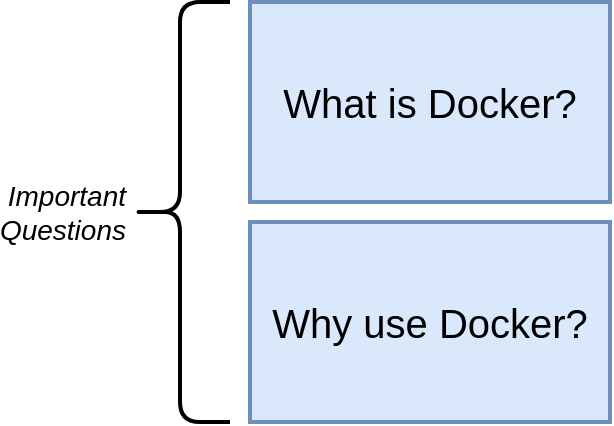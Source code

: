 <mxfile>
    <diagram id="20d60f1e-5963-3b2a-179e-284dde912a95" name="01 - why">
        <mxGraphModel dx="499" dy="464" grid="1" gridSize="10" guides="1" tooltips="1" connect="1" arrows="1" fold="1" page="1" pageScale="1" pageWidth="3300" pageHeight="4681" background="#ffffff" math="0" shadow="0">
            <root>
                <mxCell id="0"/>
                <mxCell id="1" parent="0"/>
                <mxCell id="5" value="What is Docker?" style="rounded=0;whiteSpace=wrap;html=1;strokeWidth=2;fontSize=20;align=center;fillColor=#dae8fc;strokeColor=#6c8ebf;" parent="1" vertex="1">
                    <mxGeometry x="530" y="200" width="180" height="100" as="geometry"/>
                </mxCell>
                <mxCell id="6" value="Why use Docker?" style="rounded=0;whiteSpace=wrap;html=1;strokeWidth=2;fontSize=20;align=center;fillColor=#dae8fc;strokeColor=#6c8ebf;" parent="1" vertex="1">
                    <mxGeometry x="530" y="310" width="180" height="100" as="geometry"/>
                </mxCell>
                <mxCell id="7" value="" style="shape=curlyBracket;whiteSpace=wrap;html=1;rounded=1;strokeWidth=2;fontSize=20;align=center;" parent="1" vertex="1">
                    <mxGeometry x="470" y="200" width="50" height="210" as="geometry"/>
                </mxCell>
                <mxCell id="8" value="Important Questions" style="text;html=1;strokeColor=none;fillColor=none;align=right;verticalAlign=middle;whiteSpace=wrap;rounded=0;fontSize=14;fontStyle=2" parent="1" vertex="1">
                    <mxGeometry x="430" y="295" width="40" height="20" as="geometry"/>
                </mxCell>
            </root>
        </mxGraphModel>
    </diagram>
    <diagram id="48838f72-2017-37dd-406f-8ed2614fff98" name="02 - flow">
        <mxGraphModel dx="499" dy="464" grid="1" gridSize="10" guides="1" tooltips="1" connect="1" arrows="1" fold="1" page="1" pageScale="1" pageWidth="3300" pageHeight="4681" background="#ffffff" math="0" shadow="0">
            <root>
                <mxCell id="0"/>
                <mxCell id="1" parent="0"/>
                <mxCell id="5" value="Download installer" style="rounded=0;whiteSpace=wrap;html=1;strokeWidth=2;fontSize=14;align=center;" parent="1" vertex="1">
                    <mxGeometry x="650" y="165" width="190" height="50" as="geometry"/>
                </mxCell>
                <mxCell id="6" value="Installing Software" style="text;html=1;strokeColor=none;fillColor=none;align=center;verticalAlign=middle;whiteSpace=wrap;rounded=0;fontSize=14;fontStyle=2" parent="1" vertex="1">
                    <mxGeometry x="677.5" y="140" width="135" height="20" as="geometry"/>
                </mxCell>
                <mxCell id="7" value="Run installer" style="rounded=0;whiteSpace=wrap;html=1;strokeWidth=2;fontSize=14;align=center;" parent="1" vertex="1">
                    <mxGeometry x="650" y="224" width="190" height="50" as="geometry"/>
                </mxCell>
                <mxCell id="8" value="Get an error message during installation" style="rounded=0;whiteSpace=wrap;html=1;strokeWidth=2;fontSize=14;align=center;fillColor=#f8cecc;strokeColor=#b85450;" parent="1" vertex="1">
                    <mxGeometry x="650" y="283" width="190" height="50" as="geometry"/>
                </mxCell>
                <mxCell id="9" value="Troubleshoot issue" style="rounded=0;whiteSpace=wrap;html=1;strokeWidth=2;fontSize=14;align=center;" parent="1" vertex="1">
                    <mxGeometry x="650" y="342" width="190" height="50" as="geometry"/>
                </mxCell>
                <mxCell id="10" value="Rerun installer" style="rounded=0;whiteSpace=wrap;html=1;strokeWidth=2;fontSize=14;align=center;" parent="1" vertex="1">
                    <mxGeometry x="650" y="401" width="190" height="50" as="geometry"/>
                </mxCell>
                <mxCell id="14" style="edgeStyle=orthogonalEdgeStyle;rounded=0;html=1;exitX=1;exitY=0.5;entryX=1;entryY=0.5;jettySize=auto;orthogonalLoop=1;strokeWidth=3;fontSize=14;" parent="1" source="11" target="9" edge="1">
                    <mxGeometry relative="1" as="geometry">
                        <Array as="points">
                            <mxPoint x="870" y="485"/>
                            <mxPoint x="870" y="367"/>
                        </Array>
                    </mxGeometry>
                </mxCell>
                <mxCell id="11" value="Get another error!" style="rounded=0;whiteSpace=wrap;html=1;strokeWidth=2;fontSize=14;align=center;fillColor=#f8cecc;strokeColor=#b85450;" parent="1" vertex="1">
                    <mxGeometry x="650" y="460" width="190" height="50" as="geometry"/>
                </mxCell>
                <mxCell id="12" value="" style="endArrow=classic;html=1;strokeWidth=3;fontSize=14;" parent="1" edge="1">
                    <mxGeometry width="50" height="50" relative="1" as="geometry">
                        <mxPoint x="640" y="163" as="sourcePoint"/>
                        <mxPoint x="640" y="510" as="targetPoint"/>
                    </mxGeometry>
                </mxCell>
                <mxCell id="13" value="Flow" style="text;html=1;strokeColor=none;fillColor=none;align=center;verticalAlign=middle;whiteSpace=wrap;rounded=0;fontSize=14;" parent="1" vertex="1">
                    <mxGeometry x="590" y="165" width="40" height="20" as="geometry"/>
                </mxCell>
                <mxCell id="15" value="This is what Docker is trying to fix" style="rounded=0;whiteSpace=wrap;html=1;strokeWidth=2;fontSize=20;align=center;fillColor=#dae8fc;strokeColor=#6c8ebf;" parent="1" vertex="1">
                    <mxGeometry x="920" y="165" width="150" height="100" as="geometry"/>
                </mxCell>
            </root>
        </mxGraphModel>
    </diagram>
    <diagram id="a516506e-da8b-09ae-888f-4ce33712b6ed" name="03 - why">
        <mxGraphModel dx="739" dy="464" grid="1" gridSize="10" guides="1" tooltips="1" connect="1" arrows="1" fold="1" page="1" pageScale="1" pageWidth="3300" pageHeight="4681" background="#ffffff" math="0" shadow="0">
            <root>
                <mxCell id="0"/>
                <mxCell id="1" parent="0"/>
                <mxCell id="3" style="edgeStyle=orthogonalEdgeStyle;rounded=0;html=1;exitX=1;exitY=0.5;jettySize=auto;orthogonalLoop=1;strokeWidth=3;fontSize=14;" parent="1" source="2" edge="1">
                    <mxGeometry relative="1" as="geometry">
                        <mxPoint x="690" y="330" as="targetPoint"/>
                    </mxGeometry>
                </mxCell>
                <mxCell id="2" value="Why use Docker?" style="rounded=0;whiteSpace=wrap;html=1;strokeWidth=2;fontSize=20;align=center;fillColor=#ffffff;strokeColor=#000000;fontStyle=1" parent="1" vertex="1">
                    <mxGeometry x="460" y="280" width="180" height="100" as="geometry"/>
                </mxCell>
                <mxCell id="4" value="Docker makes it really easy to install and run software without worrying about setup or dependencies" style="rounded=0;whiteSpace=wrap;html=1;strokeWidth=2;fontSize=20;align=center;fillColor=#dae8fc;strokeColor=#6c8ebf;" parent="1" vertex="1">
                    <mxGeometry x="690" y="280" width="370" height="100" as="geometry"/>
                </mxCell>
            </root>
        </mxGraphModel>
    </diagram>
    <diagram id="639c72cd-3d85-3f31-53dc-d7fe74b8925b" name="05 - redis">
        <mxGraphModel dx="699" dy="318" grid="1" gridSize="10" guides="1" tooltips="1" connect="1" arrows="1" fold="1" page="1" pageScale="1" pageWidth="3300" pageHeight="4681" background="#ffffff" math="0" shadow="0">
            <root>
                <mxCell id="0"/>
                <mxCell id="1" parent="0"/>
                <mxCell id="23" style="edgeStyle=orthogonalEdgeStyle;rounded=0;html=1;exitX=1;exitY=0.5;jettySize=auto;orthogonalLoop=1;strokeWidth=3;fontSize=18;" edge="1" parent="1" source="15">
                    <mxGeometry relative="1" as="geometry">
                        <mxPoint x="860" y="345" as="targetPoint"/>
                    </mxGeometry>
                </mxCell>
                <mxCell id="15" value="" style="rounded=0;whiteSpace=wrap;html=1;strokeWidth=2;fontSize=14;align=center;fillColor=#ffe6cc;strokeColor=#d79b00;" vertex="1" parent="1">
                    <mxGeometry x="510" y="220" width="280" height="250" as="geometry"/>
                </mxCell>
                <mxCell id="16" value="Docker Ecosystem" style="text;html=1;strokeColor=none;fillColor=none;align=center;verticalAlign=middle;whiteSpace=wrap;rounded=0;fontSize=24;fontStyle=1" vertex="1" parent="1">
                    <mxGeometry x="520" y="190" width="260" height="20" as="geometry"/>
                </mxCell>
                <mxCell id="17" value="Docker &lt;b&gt;Client&lt;/b&gt;" style="rounded=0;whiteSpace=wrap;html=1;strokeWidth=2;fontSize=18;align=center;" vertex="1" parent="1">
                    <mxGeometry x="520" y="240" width="120" height="60" as="geometry"/>
                </mxCell>
                <mxCell id="18" value="Docker &lt;b&gt;Server&lt;/b&gt;" style="rounded=0;whiteSpace=wrap;html=1;strokeWidth=2;fontSize=18;align=center;" vertex="1" parent="1">
                    <mxGeometry x="660" y="240" width="120" height="60" as="geometry"/>
                </mxCell>
                <mxCell id="19" value="Docker &lt;b&gt;Machine&lt;/b&gt;" style="rounded=0;whiteSpace=wrap;html=1;strokeWidth=2;fontSize=18;align=center;" vertex="1" parent="1">
                    <mxGeometry x="520" y="315" width="120" height="60" as="geometry"/>
                </mxCell>
                <mxCell id="20" value="Docker &lt;b&gt;Images&lt;/b&gt;" style="rounded=0;whiteSpace=wrap;html=1;strokeWidth=2;fontSize=18;align=center;" vertex="1" parent="1">
                    <mxGeometry x="660" y="315" width="120" height="60" as="geometry"/>
                </mxCell>
                <mxCell id="21" value="Docker &lt;b&gt;Hub&lt;/b&gt;" style="rounded=0;whiteSpace=wrap;html=1;strokeWidth=2;fontSize=18;align=center;" vertex="1" parent="1">
                    <mxGeometry x="520" y="390" width="120" height="60" as="geometry"/>
                </mxCell>
                <mxCell id="22" value="Docker &lt;b&gt;Compose&lt;/b&gt;" style="rounded=0;whiteSpace=wrap;html=1;strokeWidth=2;fontSize=18;align=center;" vertex="1" parent="1">
                    <mxGeometry x="660" y="390" width="120" height="60" as="geometry"/>
                </mxCell>
                <mxCell id="24" value="Docker is a platform or ecosystem around creating and running containers" style="rounded=0;whiteSpace=wrap;html=1;strokeWidth=2;fontSize=18;align=center;fillColor=#dae8fc;strokeColor=#6c8ebf;" vertex="1" parent="1">
                    <mxGeometry x="860" y="287.5" width="250" height="115" as="geometry"/>
                </mxCell>
            </root>
        </mxGraphModel>
    </diagram>
    <diagram id="38885b99-4e99-bbb0-1fa7-bb0a586d9d16" name="04 - what">
        <mxGraphModel dx="699" dy="318" grid="1" gridSize="10" guides="1" tooltips="1" connect="1" arrows="1" fold="1" page="1" pageScale="1" pageWidth="3300" pageHeight="4681" background="#ffffff" math="0" shadow="0">
            <root>
                <mxCell id="0"/>
                <mxCell id="1" parent="0"/>
                <mxCell id="6" style="edgeStyle=orthogonalEdgeStyle;rounded=0;html=1;exitX=1;exitY=0.5;entryX=0;entryY=0.5;jettySize=auto;orthogonalLoop=1;strokeWidth=3;fontSize=24;" edge="1" parent="1" source="2" target="4">
                    <mxGeometry relative="1" as="geometry"/>
                </mxCell>
                <mxCell id="7" style="edgeStyle=orthogonalEdgeStyle;rounded=0;html=1;exitX=1;exitY=0.5;jettySize=auto;orthogonalLoop=1;strokeWidth=3;fontSize=24;" edge="1" parent="1" source="2" target="3">
                    <mxGeometry relative="1" as="geometry"/>
                </mxCell>
                <mxCell id="8" style="edgeStyle=orthogonalEdgeStyle;rounded=0;html=1;exitX=1;exitY=0.5;entryX=0;entryY=0.5;jettySize=auto;orthogonalLoop=1;strokeWidth=3;fontSize=24;" edge="1" parent="1" source="2" target="5">
                    <mxGeometry relative="1" as="geometry"/>
                </mxCell>
                <mxCell id="2" value="Image" style="rounded=0;whiteSpace=wrap;html=1;strokeWidth=2;fontSize=24;align=center;fillColor=#d5e8d4;strokeColor=#82b366;" vertex="1" parent="1">
                    <mxGeometry x="397" y="300" width="120" height="60" as="geometry"/>
                </mxCell>
                <mxCell id="3" value="Container" style="rounded=0;whiteSpace=wrap;html=1;strokeWidth=2;fontSize=24;align=center;fillColor=#dae8fc;strokeColor=#6c8ebf;" vertex="1" parent="1">
                    <mxGeometry x="697" y="300" width="120" height="60" as="geometry"/>
                </mxCell>
                <mxCell id="4" value="Container" style="rounded=0;whiteSpace=wrap;html=1;strokeWidth=2;fontSize=24;align=center;fillColor=#dae8fc;strokeColor=#6c8ebf;" vertex="1" parent="1">
                    <mxGeometry x="697" y="230" width="120" height="60" as="geometry"/>
                </mxCell>
                <mxCell id="5" value="Container" style="rounded=0;whiteSpace=wrap;html=1;strokeWidth=2;fontSize=24;align=center;fillColor=#dae8fc;strokeColor=#6c8ebf;" vertex="1" parent="1">
                    <mxGeometry x="697" y="370" width="120" height="60" as="geometry"/>
                </mxCell>
                <mxCell id="9" value="Single file with all the deps and config required to run a program" style="text;html=1;strokeColor=none;fillColor=none;align=center;verticalAlign=middle;whiteSpace=wrap;rounded=0;fontSize=14;fontStyle=2" vertex="1" parent="1">
                    <mxGeometry x="380" y="360" width="155" height="70" as="geometry"/>
                </mxCell>
                <mxCell id="10" value="Instance of an image.&amp;nbsp; Runs a program." style="text;html=1;strokeColor=none;fillColor=none;align=center;verticalAlign=middle;whiteSpace=wrap;rounded=0;fontSize=14;fontStyle=2" vertex="1" parent="1">
                    <mxGeometry x="680" y="430" width="155" height="40" as="geometry"/>
                </mxCell>
            </root>
        </mxGraphModel>
    </diagram>
    <diagram id="86806a53-878e-c55f-ec57-7590f86f9e80" name="05 - docker cli">
        <mxGraphModel dx="739" dy="464" grid="1" gridSize="10" guides="1" tooltips="1" connect="1" arrows="1" fold="1" page="1" pageScale="1" pageWidth="3300" pageHeight="4681" background="#ffffff" math="0" shadow="0">
            <root>
                <mxCell id="0"/>
                <mxCell id="1" parent="0"/>
                <mxCell id="5" value="" style="rounded=0;whiteSpace=wrap;html=1;strokeWidth=2;fontSize=18;align=center;fillColor=#dae8fc;strokeColor=#6c8ebf;" parent="1" vertex="1">
                    <mxGeometry x="490" y="220" width="240" height="250" as="geometry"/>
                </mxCell>
                <mxCell id="6" value="Docker for Windows/Mac" style="text;html=1;strokeColor=none;fillColor=none;align=center;verticalAlign=middle;whiteSpace=wrap;rounded=0;fontSize=18;fontStyle=1" parent="1" vertex="1">
                    <mxGeometry x="505" y="186" width="210" height="20" as="geometry"/>
                </mxCell>
                <mxCell id="13" style="edgeStyle=orthogonalEdgeStyle;rounded=0;html=1;exitX=0.5;exitY=1;entryX=0.5;entryY=0;jettySize=auto;orthogonalLoop=1;strokeWidth=3;fontSize=14;" parent="1" source="7" target="8" edge="1">
                    <mxGeometry relative="1" as="geometry"/>
                </mxCell>
                <mxCell id="7" value="&lt;b&gt;Docker Client&lt;/b&gt;&lt;br&gt;(Docker CLI)&lt;br&gt;" style="rounded=0;whiteSpace=wrap;html=1;strokeWidth=2;fontSize=18;align=center;" parent="1" vertex="1">
                    <mxGeometry x="510" y="250" width="200" height="80" as="geometry"/>
                </mxCell>
                <mxCell id="8" value="&lt;b&gt;Docker Server&lt;/b&gt;&lt;br&gt;(Docker Daemon)&lt;br&gt;" style="rounded=0;whiteSpace=wrap;html=1;strokeWidth=2;fontSize=18;align=center;" parent="1" vertex="1">
                    <mxGeometry x="510" y="360" width="200" height="80" as="geometry"/>
                </mxCell>
                <mxCell id="9" value="" style="shape=curlyBracket;whiteSpace=wrap;html=1;rounded=1;strokeWidth=2;fontSize=18;align=center;" parent="1" vertex="1">
                    <mxGeometry x="460" y="250" width="40" height="80" as="geometry"/>
                </mxCell>
                <mxCell id="10" value="Tool that we are going to issue commands to" style="text;html=1;strokeColor=none;fillColor=none;align=right;verticalAlign=middle;whiteSpace=wrap;rounded=0;fontSize=14;fontStyle=2" parent="1" vertex="1">
                    <mxGeometry x="330" y="280" width="130" height="20" as="geometry"/>
                </mxCell>
                <mxCell id="11" value="" style="shape=curlyBracket;whiteSpace=wrap;html=1;rounded=1;strokeWidth=2;fontSize=18;align=center;" parent="1" vertex="1">
                    <mxGeometry x="465" y="360" width="40" height="80" as="geometry"/>
                </mxCell>
                <mxCell id="12" value="Tool that is responsible for creating images, running containers, etc" style="text;html=1;strokeColor=none;fillColor=none;align=right;verticalAlign=middle;whiteSpace=wrap;rounded=0;fontSize=14;fontStyle=2" parent="1" vertex="1">
                    <mxGeometry x="280" y="390" width="185" height="20" as="geometry"/>
                </mxCell>
            </root>
        </mxGraphModel>
    </diagram>
    <diagram id="00dc148a-0157-7385-ce8d-4067c3939764" name="06 - steps">
        <mxGraphModel dx="699" dy="318" grid="1" gridSize="10" guides="1" tooltips="1" connect="1" arrows="1" fold="1" page="1" pageScale="1" pageWidth="3300" pageHeight="4681" background="#ffffff" math="0" shadow="0">
            <root>
                <mxCell id="0"/>
                <mxCell id="1" parent="0"/>
                <mxCell id="2" value="Sign up for a Docker Hub account" style="rounded=0;whiteSpace=wrap;html=1;strokeWidth=2;fontSize=24;align=center;" vertex="1" parent="1">
                    <mxGeometry x="560" y="170" width="310" height="60" as="geometry"/>
                </mxCell>
                <mxCell id="3" value="" style="endArrow=classic;html=1;strokeWidth=3;fontSize=14;" edge="1" parent="1">
                    <mxGeometry width="50" height="50" relative="1" as="geometry">
                        <mxPoint x="540" y="170" as="sourcePoint"/>
                        <mxPoint x="540" y="440" as="targetPoint"/>
                    </mxGeometry>
                </mxCell>
                <mxCell id="5" value="Download/Install Docker for Mac" style="rounded=0;whiteSpace=wrap;html=1;strokeWidth=2;fontSize=24;align=center;" vertex="1" parent="1">
                    <mxGeometry x="560" y="240" width="310" height="60" as="geometry"/>
                </mxCell>
                <mxCell id="6" value="Login to Docker" style="rounded=0;whiteSpace=wrap;html=1;strokeWidth=2;fontSize=24;align=center;" vertex="1" parent="1">
                    <mxGeometry x="560" y="310" width="310" height="60" as="geometry"/>
                </mxCell>
                <mxCell id="7" value="Verify Docker installation" style="rounded=0;whiteSpace=wrap;html=1;strokeWidth=2;fontSize=24;align=center;" vertex="1" parent="1">
                    <mxGeometry x="560" y="380" width="310" height="60" as="geometry"/>
                </mxCell>
                <mxCell id="8" value="Steps" style="text;html=1;strokeColor=none;fillColor=none;align=center;verticalAlign=middle;whiteSpace=wrap;rounded=0;fontSize=24;" vertex="1" parent="1">
                    <mxGeometry x="480" y="170" width="40" height="20" as="geometry"/>
                </mxCell>
                <mxCell id="9" value="" style="shape=curlyBracket;whiteSpace=wrap;html=1;rounded=1;strokeWidth=2;fontSize=24;align=center;rotation=180;" vertex="1" parent="1">
                    <mxGeometry x="880" y="170" width="30" height="60" as="geometry"/>
                </mxCell>
                <mxCell id="10" value="docker.com" style="text;html=1;strokeColor=none;fillColor=none;align=center;verticalAlign=middle;whiteSpace=wrap;rounded=0;fontSize=24;fontStyle=2" vertex="1" parent="1">
                    <mxGeometry x="910" y="190" width="140" height="20" as="geometry"/>
                </mxCell>
            </root>
        </mxGraphModel>
    </diagram>
    <diagram id="863a2d30-f873-7faf-4c7c-a297c9a936f2" name="08 - flow">
        <mxGraphModel dx="932" dy="424" grid="1" gridSize="10" guides="1" tooltips="1" connect="1" arrows="1" fold="1" page="1" pageScale="1" pageWidth="3300" pageHeight="4681" background="#ffffff" math="0" shadow="0">
            <root>
                <mxCell id="0"/>
                <mxCell id="1" parent="0"/>
                <mxCell id="2" value="" style="rounded=0;whiteSpace=wrap;html=1;strokeWidth=2;fontSize=24;align=center;fillColor=#dae8fc;strokeColor=#6c8ebf;" vertex="1" parent="1">
                    <mxGeometry x="550" y="210" width="200" height="310" as="geometry"/>
                </mxCell>
                <mxCell id="3" value="Your Computer" style="text;html=1;strokeColor=none;fillColor=none;align=center;verticalAlign=middle;whiteSpace=wrap;rounded=0;fontSize=24;fontStyle=1" vertex="1" parent="1">
                    <mxGeometry x="555" y="180" width="190" height="20" as="geometry"/>
                </mxCell>
                <mxCell id="22" style="edgeStyle=orthogonalEdgeStyle;rounded=0;html=1;exitX=1;exitY=0.5;entryX=-0.007;entryY=0.124;entryPerimeter=0;jettySize=auto;orthogonalLoop=1;strokeWidth=3;fontSize=24;" edge="1" parent="1" source="4" target="10">
                    <mxGeometry relative="1" as="geometry"/>
                </mxCell>
                <mxCell id="4" value="Docker Server" style="rounded=0;whiteSpace=wrap;html=1;strokeWidth=2;fontSize=24;align=center;" vertex="1" parent="1">
                    <mxGeometry x="560" y="290" width="180" height="40" as="geometry"/>
                </mxCell>
                <mxCell id="9" style="edgeStyle=orthogonalEdgeStyle;rounded=0;html=1;exitX=0.5;exitY=1;jettySize=auto;orthogonalLoop=1;strokeWidth=3;fontSize=24;" edge="1" parent="1" source="5" target="4">
                    <mxGeometry relative="1" as="geometry"/>
                </mxCell>
                <mxCell id="5" value="Docker Client" style="rounded=0;whiteSpace=wrap;html=1;strokeWidth=2;fontSize=24;align=center;" vertex="1" parent="1">
                    <mxGeometry x="560" y="220" width="180" height="40" as="geometry"/>
                </mxCell>
                <mxCell id="7" style="edgeStyle=orthogonalEdgeStyle;rounded=0;html=1;exitX=1;exitY=0.5;jettySize=auto;orthogonalLoop=1;strokeWidth=3;fontSize=24;" edge="1" parent="1" source="6" target="5">
                    <mxGeometry relative="1" as="geometry"/>
                </mxCell>
                <mxCell id="6" value="docker run hello-world" style="rounded=0;whiteSpace=wrap;html=1;strokeWidth=2;fontSize=24;align=center;fontStyle=2" vertex="1" parent="1">
                    <mxGeometry x="240" y="215" width="280" height="50" as="geometry"/>
                </mxCell>
                <mxCell id="10" value="" style="rounded=0;whiteSpace=wrap;html=1;strokeWidth=2;fontSize=24;align=center;fillColor=#dae8fc;strokeColor=#6c8ebf;" vertex="1" parent="1">
                    <mxGeometry x="870" y="210" width="200" height="300" as="geometry"/>
                </mxCell>
                <mxCell id="11" value="Docker Hub" style="text;html=1;strokeColor=none;fillColor=none;align=center;verticalAlign=middle;whiteSpace=wrap;rounded=0;fontSize=24;fontStyle=1" vertex="1" parent="1">
                    <mxGeometry x="870" y="180" width="190" height="20" as="geometry"/>
                </mxCell>
                <mxCell id="24" style="edgeStyle=orthogonalEdgeStyle;rounded=0;html=1;exitX=0;exitY=0.75;entryX=1;entryY=0.5;jettySize=auto;orthogonalLoop=1;strokeWidth=3;fontSize=24;" edge="1" parent="1" source="12" target="23">
                    <mxGeometry relative="1" as="geometry"/>
                </mxCell>
                <mxCell id="12" value="hello-world" style="rounded=0;whiteSpace=wrap;html=1;strokeWidth=2;fontSize=24;align=center;" vertex="1" parent="1">
                    <mxGeometry x="880" y="225" width="180" height="40" as="geometry"/>
                </mxCell>
                <mxCell id="13" value="redis" style="rounded=0;whiteSpace=wrap;html=1;strokeWidth=2;fontSize=24;align=center;" vertex="1" parent="1">
                    <mxGeometry x="880" y="275" width="180" height="40" as="geometry"/>
                </mxCell>
                <mxCell id="14" value="busybox" style="rounded=0;whiteSpace=wrap;html=1;strokeWidth=2;fontSize=24;align=center;" vertex="1" parent="1">
                    <mxGeometry x="880" y="325" width="180" height="40" as="geometry"/>
                </mxCell>
                <mxCell id="15" value="" style="rounded=0;whiteSpace=wrap;html=1;strokeWidth=2;fontSize=24;align=center;" vertex="1" parent="1">
                    <mxGeometry x="560" y="370" width="180" height="130" as="geometry"/>
                </mxCell>
                <mxCell id="16" value="Image Cache" style="text;html=1;strokeColor=none;fillColor=none;align=center;verticalAlign=middle;whiteSpace=wrap;rounded=0;fontSize=18;fontStyle=2" vertex="1" parent="1">
                    <mxGeometry x="570" y="345" width="160" height="20" as="geometry"/>
                </mxCell>
                <mxCell id="17" value="Other Image A" style="rounded=0;whiteSpace=wrap;html=1;strokeWidth=2;fontSize=24;align=center;" vertex="1" parent="1">
                    <mxGeometry x="880" y="375" width="180" height="40" as="geometry"/>
                </mxCell>
                <mxCell id="18" value="Other Image B" style="rounded=0;whiteSpace=wrap;html=1;strokeWidth=2;fontSize=24;align=center;" vertex="1" parent="1">
                    <mxGeometry x="880" y="425" width="180" height="40" as="geometry"/>
                </mxCell>
                <mxCell id="19" value="" style="shape=curlyBracket;whiteSpace=wrap;html=1;rounded=1;strokeWidth=2;fontSize=18;align=center;rotation=180;" vertex="1" parent="1">
                    <mxGeometry x="1066" y="225" width="40" height="40" as="geometry"/>
                </mxCell>
                <mxCell id="20" value="Single file with everything needed to run one specific program" style="text;html=1;strokeColor=none;fillColor=none;align=left;verticalAlign=middle;whiteSpace=wrap;rounded=0;fontSize=12;fontStyle=2" vertex="1" parent="1">
                    <mxGeometry x="1106" y="235" width="154" height="20" as="geometry"/>
                </mxCell>
                <mxCell id="23" value="hello-world" style="rounded=0;whiteSpace=wrap;html=1;strokeWidth=2;fontSize=24;align=center;" vertex="1" parent="1">
                    <mxGeometry x="570" y="385" width="160" height="40" as="geometry"/>
                </mxCell>
            </root>
        </mxGraphModel>
    </diagram>
    <diagram id="5daf66b9-7c82-518c-1e95-bc07e2af50f2" name="09 - kernel">
        <mxGraphModel dx="932" dy="424" grid="1" gridSize="10" guides="1" tooltips="1" connect="1" arrows="1" fold="1" page="1" pageScale="1" pageWidth="3300" pageHeight="4681" background="#ffffff" math="0" shadow="0">
            <root>
                <mxCell id="0"/>
                <mxCell id="1" parent="0"/>
                <mxCell id="7" style="edgeStyle=orthogonalEdgeStyle;rounded=0;html=1;exitX=0.5;exitY=1;jettySize=auto;orthogonalLoop=1;strokeWidth=3;fontSize=24;" edge="1" parent="1" source="2" target="4">
                    <mxGeometry relative="1" as="geometry"/>
                </mxCell>
                <mxCell id="2" value="Kernel" style="rounded=0;whiteSpace=wrap;html=1;strokeWidth=2;fontSize=24;align=center;fillColor=#dae8fc;strokeColor=#6c8ebf;" vertex="1" parent="1">
                    <mxGeometry x="500" y="330" width="380" height="60" as="geometry"/>
                </mxCell>
                <mxCell id="3" value="CPU" style="rounded=0;whiteSpace=wrap;html=1;strokeWidth=2;fontSize=24;align=center;" vertex="1" parent="1">
                    <mxGeometry x="500" y="420" width="120" height="60" as="geometry"/>
                </mxCell>
                <mxCell id="4" value="Memory" style="rounded=0;whiteSpace=wrap;html=1;strokeWidth=2;fontSize=24;align=center;" vertex="1" parent="1">
                    <mxGeometry x="630" y="420" width="120" height="60" as="geometry"/>
                </mxCell>
                <mxCell id="5" value="Hard Disk" style="rounded=0;whiteSpace=wrap;html=1;strokeWidth=2;fontSize=24;align=center;" vertex="1" parent="1">
                    <mxGeometry x="760" y="420" width="120" height="60" as="geometry"/>
                </mxCell>
                <mxCell id="8" style="edgeStyle=orthogonalEdgeStyle;rounded=0;html=1;exitX=0.5;exitY=1;jettySize=auto;orthogonalLoop=1;strokeWidth=3;fontSize=24;" edge="1" parent="1">
                    <mxGeometry relative="1" as="geometry">
                        <mxPoint x="559.833" y="390" as="sourcePoint"/>
                        <mxPoint x="559.833" y="420" as="targetPoint"/>
                    </mxGeometry>
                </mxCell>
                <mxCell id="9" style="edgeStyle=orthogonalEdgeStyle;rounded=0;html=1;exitX=0.5;exitY=1;jettySize=auto;orthogonalLoop=1;strokeWidth=3;fontSize=24;" edge="1" parent="1">
                    <mxGeometry relative="1" as="geometry">
                        <mxPoint x="819.833" y="390" as="sourcePoint"/>
                        <mxPoint x="819.833" y="420" as="targetPoint"/>
                    </mxGeometry>
                </mxCell>
                <mxCell id="16" style="edgeStyle=orthogonalEdgeStyle;rounded=0;html=1;exitX=0.25;exitY=1;entryX=0.5;entryY=0;jettySize=auto;orthogonalLoop=1;strokeWidth=3;fontSize=12;" edge="1" parent="1" source="10" target="15">
                    <mxGeometry relative="1" as="geometry"/>
                </mxCell>
                <mxCell id="10" value="" style="rounded=0;whiteSpace=wrap;html=1;strokeWidth=2;fontSize=24;align=center;fillColor=#dae8fc;strokeColor=#6c8ebf;" vertex="1" parent="1">
                    <mxGeometry x="500" y="170" width="380" height="60" as="geometry"/>
                </mxCell>
                <mxCell id="11" value="Chrome" style="rounded=0;whiteSpace=wrap;html=1;strokeWidth=2;fontSize=12;align=center;" vertex="1" parent="1">
                    <mxGeometry x="525" y="185" width="70" height="30" as="geometry"/>
                </mxCell>
                <mxCell id="12" value="Terminal" style="rounded=0;whiteSpace=wrap;html=1;strokeWidth=2;fontSize=12;align=center;" vertex="1" parent="1">
                    <mxGeometry x="612" y="185" width="70" height="30" as="geometry"/>
                </mxCell>
                <mxCell id="13" value="Spotify" style="rounded=0;whiteSpace=wrap;html=1;strokeWidth=2;fontSize=12;align=center;" vertex="1" parent="1">
                    <mxGeometry x="698" y="185" width="70" height="30" as="geometry"/>
                </mxCell>
                <mxCell id="14" value="NodeJS" style="rounded=0;whiteSpace=wrap;html=1;strokeWidth=2;fontSize=12;align=center;" vertex="1" parent="1">
                    <mxGeometry x="785" y="185" width="70" height="30" as="geometry"/>
                </mxCell>
                <mxCell id="15" value="System Call" style="rounded=0;whiteSpace=wrap;html=1;strokeWidth=2;fontSize=12;align=center;fillColor=#d5e8d4;strokeColor=#82b366;" vertex="1" parent="1">
                    <mxGeometry x="555" y="268" width="80" height="30" as="geometry"/>
                </mxCell>
                <mxCell id="17" style="edgeStyle=orthogonalEdgeStyle;rounded=0;html=1;exitX=0.25;exitY=1;entryX=0.5;entryY=0;jettySize=auto;orthogonalLoop=1;strokeWidth=3;fontSize=12;" edge="1" parent="1">
                    <mxGeometry relative="1" as="geometry">
                        <mxPoint x="595" y="300" as="sourcePoint"/>
                        <mxPoint x="595" y="330" as="targetPoint"/>
                    </mxGeometry>
                </mxCell>
                <mxCell id="18" style="edgeStyle=orthogonalEdgeStyle;rounded=0;html=1;exitX=0.25;exitY=1;entryX=0.5;entryY=0;jettySize=auto;orthogonalLoop=1;strokeWidth=3;fontSize=12;" edge="1" target="19" parent="1">
                    <mxGeometry relative="1" as="geometry">
                        <mxPoint x="690" y="230" as="sourcePoint"/>
                    </mxGeometry>
                </mxCell>
                <mxCell id="19" value="System Call" style="rounded=0;whiteSpace=wrap;html=1;strokeWidth=2;fontSize=12;align=center;fillColor=#d5e8d4;strokeColor=#82b366;" vertex="1" parent="1">
                    <mxGeometry x="650" y="268" width="80" height="30" as="geometry"/>
                </mxCell>
                <mxCell id="20" style="edgeStyle=orthogonalEdgeStyle;rounded=0;html=1;exitX=0.25;exitY=1;entryX=0.5;entryY=0;jettySize=auto;orthogonalLoop=1;strokeWidth=3;fontSize=12;" edge="1" parent="1">
                    <mxGeometry relative="1" as="geometry">
                        <mxPoint x="690" y="300" as="sourcePoint"/>
                        <mxPoint x="690" y="330" as="targetPoint"/>
                    </mxGeometry>
                </mxCell>
                <mxCell id="21" style="edgeStyle=orthogonalEdgeStyle;rounded=0;html=1;exitX=0.25;exitY=1;entryX=0.5;entryY=0;jettySize=auto;orthogonalLoop=1;strokeWidth=3;fontSize=12;" edge="1" target="22" parent="1">
                    <mxGeometry relative="1" as="geometry">
                        <mxPoint x="785" y="230" as="sourcePoint"/>
                    </mxGeometry>
                </mxCell>
                <mxCell id="22" value="System Call" style="rounded=0;whiteSpace=wrap;html=1;strokeWidth=2;fontSize=12;align=center;fillColor=#d5e8d4;strokeColor=#82b366;" vertex="1" parent="1">
                    <mxGeometry x="745" y="268" width="80" height="30" as="geometry"/>
                </mxCell>
                <mxCell id="23" style="edgeStyle=orthogonalEdgeStyle;rounded=0;html=1;exitX=0.25;exitY=1;entryX=0.5;entryY=0;jettySize=auto;orthogonalLoop=1;strokeWidth=3;fontSize=12;" edge="1" parent="1">
                    <mxGeometry relative="1" as="geometry">
                        <mxPoint x="785" y="300" as="sourcePoint"/>
                        <mxPoint x="785" y="330" as="targetPoint"/>
                    </mxGeometry>
                </mxCell>
                <mxCell id="24" value="" style="shape=curlyBracket;whiteSpace=wrap;html=1;rounded=1;strokeWidth=2;fontSize=12;align=center;" vertex="1" parent="1">
                    <mxGeometry x="460" y="170" width="30" height="60" as="geometry"/>
                </mxCell>
                <mxCell id="25" style="edgeStyle=orthogonalEdgeStyle;rounded=0;html=1;exitX=0.1;exitY=0.5;exitPerimeter=0;entryX=0.1;entryY=0.5;entryPerimeter=0;jettySize=auto;orthogonalLoop=1;strokeWidth=3;fontSize=12;" edge="1" parent="1" source="24" target="24">
                    <mxGeometry relative="1" as="geometry"/>
                </mxCell>
                <mxCell id="27" value="&lt;div style=&quot;text-align: right&quot;&gt;&lt;span&gt;Processes running on your computer&lt;/span&gt;&lt;/div&gt;" style="text;html=1;strokeColor=none;fillColor=none;align=right;verticalAlign=middle;whiteSpace=wrap;rounded=0;fontSize=12;fontStyle=2" vertex="1" parent="1">
                    <mxGeometry x="350" y="190" width="110" height="20" as="geometry"/>
                </mxCell>
                <mxCell id="28" value="" style="shape=curlyBracket;whiteSpace=wrap;html=1;rounded=1;strokeWidth=2;fontSize=12;align=center;rotation=180;" vertex="1" parent="1">
                    <mxGeometry x="830" y="268" width="40" height="28" as="geometry"/>
                </mxCell>
                <mxCell id="29" value="&lt;div style=&quot;text-align: left&quot;&gt;&lt;span&gt;Running program issues request to kernel to interact with a piece of hardware&lt;/span&gt;&lt;/div&gt;" style="text;html=1;strokeColor=none;fillColor=none;align=left;verticalAlign=middle;whiteSpace=wrap;rounded=0;fontSize=12;fontStyle=2" vertex="1" parent="1">
                    <mxGeometry x="870" y="272" width="170" height="20" as="geometry"/>
                </mxCell>
            </root>
        </mxGraphModel>
    </diagram>
    <diagram name="10 - kernel" id="895160a4-6ef1-ad96-5088-4ee3b9752f0c">
        <mxGraphModel dx="932" dy="424" grid="1" gridSize="10" guides="1" tooltips="1" connect="1" arrows="1" fold="1" page="1" pageScale="1" pageWidth="3300" pageHeight="4681" background="#ffffff" math="0" shadow="0">
            <root>
                <mxCell id="0"/>
                <mxCell id="1" parent="0"/>
                <mxCell id="27" style="edgeStyle=orthogonalEdgeStyle;rounded=0;html=1;exitX=0.5;exitY=1;jettySize=auto;orthogonalLoop=1;strokeWidth=3;fontSize=12;" edge="1" parent="1" source="3" target="6">
                    <mxGeometry relative="1" as="geometry"/>
                </mxCell>
                <mxCell id="3" value="Kernel" style="rounded=0;whiteSpace=wrap;html=1;strokeWidth=2;fontSize=24;align=center;fillColor=#dae8fc;strokeColor=#6c8ebf;" vertex="1" parent="1">
                    <mxGeometry x="500" y="330" width="380" height="60" as="geometry"/>
                </mxCell>
                <mxCell id="6" value="&lt;br&gt;&lt;br&gt;Hard Disk" style="rounded=0;whiteSpace=wrap;html=1;strokeWidth=2;fontSize=24;align=center;fillColor=#ffe6cc;strokeColor=#d79b00;" vertex="1" parent="1">
                    <mxGeometry x="500" y="420" width="380" height="80" as="geometry"/>
                </mxCell>
                <mxCell id="9" style="edgeStyle=orthogonalEdgeStyle;rounded=0;html=1;exitX=0.25;exitY=1;entryX=0.5;entryY=0;jettySize=auto;orthogonalLoop=1;strokeWidth=3;fontSize=12;" edge="1" parent="1" source="10" target="15">
                    <mxGeometry relative="1" as="geometry"/>
                </mxCell>
                <mxCell id="10" value="" style="rounded=0;whiteSpace=wrap;html=1;strokeWidth=2;fontSize=24;align=center;fillColor=#dae8fc;strokeColor=#6c8ebf;" vertex="1" parent="1">
                    <mxGeometry x="500" y="170" width="380" height="60" as="geometry"/>
                </mxCell>
                <mxCell id="11" value="Chrome" style="rounded=0;whiteSpace=wrap;html=1;strokeWidth=2;fontSize=12;align=center;" vertex="1" parent="1">
                    <mxGeometry x="600" y="185" width="70" height="30" as="geometry"/>
                </mxCell>
                <mxCell id="14" value="NodeJS" style="rounded=0;whiteSpace=wrap;html=1;strokeWidth=2;fontSize=12;align=center;fillColor=#f8cecc;strokeColor=#b85450;" vertex="1" parent="1">
                    <mxGeometry x="730" y="185" width="70" height="30" as="geometry"/>
                </mxCell>
                <mxCell id="15" value="System Call" style="rounded=0;whiteSpace=wrap;html=1;strokeWidth=2;fontSize=12;align=center;fillColor=#d5e8d4;strokeColor=#82b366;" vertex="1" parent="1">
                    <mxGeometry x="555" y="268" width="80" height="30" as="geometry"/>
                </mxCell>
                <mxCell id="16" style="edgeStyle=orthogonalEdgeStyle;rounded=0;html=1;exitX=0.25;exitY=1;entryX=0.5;entryY=0;jettySize=auto;orthogonalLoop=1;strokeWidth=3;fontSize=12;" edge="1" parent="1">
                    <mxGeometry relative="1" as="geometry">
                        <mxPoint x="595" y="300" as="sourcePoint"/>
                        <mxPoint x="595" y="330" as="targetPoint"/>
                    </mxGeometry>
                </mxCell>
                <mxCell id="17" style="edgeStyle=orthogonalEdgeStyle;rounded=0;html=1;exitX=0.25;exitY=1;entryX=0.5;entryY=0;jettySize=auto;orthogonalLoop=1;strokeWidth=3;fontSize=12;" edge="1" parent="1" target="18">
                    <mxGeometry relative="1" as="geometry">
                        <mxPoint x="690" y="230" as="sourcePoint"/>
                    </mxGeometry>
                </mxCell>
                <mxCell id="18" value="System Call" style="rounded=0;whiteSpace=wrap;html=1;strokeWidth=2;fontSize=12;align=center;fillColor=#d5e8d4;strokeColor=#82b366;" vertex="1" parent="1">
                    <mxGeometry x="650" y="268" width="80" height="30" as="geometry"/>
                </mxCell>
                <mxCell id="19" style="edgeStyle=orthogonalEdgeStyle;rounded=0;html=1;exitX=0.25;exitY=1;entryX=0.5;entryY=0;jettySize=auto;orthogonalLoop=1;strokeWidth=3;fontSize=12;" edge="1" parent="1">
                    <mxGeometry relative="1" as="geometry">
                        <mxPoint x="690" y="300" as="sourcePoint"/>
                        <mxPoint x="690" y="330" as="targetPoint"/>
                    </mxGeometry>
                </mxCell>
                <mxCell id="20" style="edgeStyle=orthogonalEdgeStyle;rounded=0;html=1;exitX=0.25;exitY=1;entryX=0.5;entryY=0;jettySize=auto;orthogonalLoop=1;strokeWidth=3;fontSize=12;" edge="1" parent="1" target="21">
                    <mxGeometry relative="1" as="geometry">
                        <mxPoint x="785" y="230" as="sourcePoint"/>
                    </mxGeometry>
                </mxCell>
                <mxCell id="21" value="System Call" style="rounded=0;whiteSpace=wrap;html=1;strokeWidth=2;fontSize=12;align=center;fillColor=#d5e8d4;strokeColor=#82b366;" vertex="1" parent="1">
                    <mxGeometry x="745" y="268" width="80" height="30" as="geometry"/>
                </mxCell>
                <mxCell id="22" style="edgeStyle=orthogonalEdgeStyle;rounded=0;html=1;exitX=0.25;exitY=1;entryX=0.5;entryY=0;jettySize=auto;orthogonalLoop=1;strokeWidth=3;fontSize=12;" edge="1" parent="1">
                    <mxGeometry relative="1" as="geometry">
                        <mxPoint x="785" y="300" as="sourcePoint"/>
                        <mxPoint x="785" y="330" as="targetPoint"/>
                    </mxGeometry>
                </mxCell>
                <mxCell id="24" style="edgeStyle=orthogonalEdgeStyle;rounded=0;html=1;exitX=0.1;exitY=0.5;exitPerimeter=0;entryX=0.1;entryY=0.5;entryPerimeter=0;jettySize=auto;orthogonalLoop=1;strokeWidth=3;fontSize=12;" edge="1" parent="1">
                    <mxGeometry relative="1" as="geometry">
                        <mxPoint x="463.333" y="200" as="sourcePoint"/>
                        <mxPoint x="463.333" y="200" as="targetPoint"/>
                    </mxGeometry>
                </mxCell>
                <mxCell id="28" value="Python v2" style="rounded=0;whiteSpace=wrap;html=1;strokeWidth=2;fontSize=12;align=center;" vertex="1" parent="1">
                    <mxGeometry x="612" y="430" width="160" height="30" as="geometry"/>
                </mxCell>
                <mxCell id="29" value="" style="shape=curlyBracket;whiteSpace=wrap;html=1;rounded=1;strokeWidth=2;fontSize=12;align=left;rotation=90;" vertex="1" parent="1">
                    <mxGeometry x="618" y="126" width="35" height="75" as="geometry"/>
                </mxCell>
                <mxCell id="30" value="" style="shape=curlyBracket;whiteSpace=wrap;html=1;rounded=1;strokeWidth=2;fontSize=12;align=left;rotation=90;" vertex="1" parent="1">
                    <mxGeometry x="747.5" y="126" width="35" height="75" as="geometry"/>
                </mxCell>
                <mxCell id="31" value="Needs Python v2" style="text;html=1;strokeColor=none;fillColor=none;align=center;verticalAlign=middle;whiteSpace=wrap;rounded=0;fontSize=12;" vertex="1" parent="1">
                    <mxGeometry x="604.5" y="124" width="62" height="20" as="geometry"/>
                </mxCell>
                <mxCell id="33" value="Needs Python v3" style="text;html=1;strokeColor=none;fillColor=none;align=center;verticalAlign=middle;whiteSpace=wrap;rounded=0;fontSize=12;" vertex="1" parent="1">
                    <mxGeometry x="734" y="124" width="62" height="20" as="geometry"/>
                </mxCell>
            </root>
        </mxGraphModel>
    </diagram>
    <diagram name="11 - isolate" id="13799e7e-5208-ea2d-6099-629d79e7383c">
        <mxGraphModel dx="932" dy="424" grid="1" gridSize="10" guides="1" tooltips="1" connect="1" arrows="1" fold="1" page="1" pageScale="1" pageWidth="3300" pageHeight="4681" background="#ffffff" math="0" shadow="0">
            <root>
                <mxCell id="0"/>
                <mxCell id="1" parent="0"/>
                <mxCell id="2" style="edgeStyle=orthogonalEdgeStyle;rounded=0;html=1;exitX=0.5;exitY=1;jettySize=auto;orthogonalLoop=1;strokeWidth=3;fontSize=12;" edge="1" parent="1" source="3" target="4">
                    <mxGeometry relative="1" as="geometry"/>
                </mxCell>
                <mxCell id="3" value="Kernel" style="rounded=0;whiteSpace=wrap;html=1;strokeWidth=2;fontSize=24;align=center;fillColor=#dae8fc;strokeColor=#6c8ebf;" vertex="1" parent="1">
                    <mxGeometry x="500" y="330" width="380" height="60" as="geometry"/>
                </mxCell>
                <mxCell id="4" value="&lt;br&gt;&lt;br&gt;Hard Disk" style="rounded=0;whiteSpace=wrap;html=1;strokeWidth=2;fontSize=24;align=center;fillColor=#ffe6cc;strokeColor=#d79b00;" vertex="1" parent="1">
                    <mxGeometry x="500" y="420" width="380" height="80" as="geometry"/>
                </mxCell>
                <mxCell id="5" style="edgeStyle=orthogonalEdgeStyle;rounded=0;html=1;exitX=0.25;exitY=1;entryX=0.5;entryY=0;jettySize=auto;orthogonalLoop=1;strokeWidth=3;fontSize=12;" edge="1" parent="1" source="6" target="9">
                    <mxGeometry relative="1" as="geometry"/>
                </mxCell>
                <mxCell id="6" value="" style="rounded=0;whiteSpace=wrap;html=1;strokeWidth=2;fontSize=24;align=center;fillColor=#dae8fc;strokeColor=#6c8ebf;" vertex="1" parent="1">
                    <mxGeometry x="500" y="170" width="380" height="60" as="geometry"/>
                </mxCell>
                <mxCell id="7" value="Chrome" style="rounded=0;whiteSpace=wrap;html=1;strokeWidth=2;fontSize=12;align=center;" vertex="1" parent="1">
                    <mxGeometry x="600" y="185" width="70" height="30" as="geometry"/>
                </mxCell>
                <mxCell id="8" value="NodeJS" style="rounded=0;whiteSpace=wrap;html=1;strokeWidth=2;fontSize=12;align=center;fillColor=#f8cecc;strokeColor=#b85450;" vertex="1" parent="1">
                    <mxGeometry x="730" y="185" width="70" height="30" as="geometry"/>
                </mxCell>
                <mxCell id="9" value="System Call" style="rounded=0;whiteSpace=wrap;html=1;strokeWidth=2;fontSize=12;align=center;fillColor=#d5e8d4;strokeColor=#82b366;" vertex="1" parent="1">
                    <mxGeometry x="555" y="268" width="80" height="30" as="geometry"/>
                </mxCell>
                <mxCell id="10" style="edgeStyle=orthogonalEdgeStyle;rounded=0;html=1;exitX=0.25;exitY=1;entryX=0.5;entryY=0;jettySize=auto;orthogonalLoop=1;strokeWidth=3;fontSize=12;" edge="1" parent="1">
                    <mxGeometry relative="1" as="geometry">
                        <mxPoint x="595" y="300" as="sourcePoint"/>
                        <mxPoint x="595" y="330" as="targetPoint"/>
                    </mxGeometry>
                </mxCell>
                <mxCell id="11" style="edgeStyle=orthogonalEdgeStyle;rounded=0;html=1;exitX=0.25;exitY=1;entryX=0.5;entryY=0;jettySize=auto;orthogonalLoop=1;strokeWidth=3;fontSize=12;" edge="1" parent="1" target="12">
                    <mxGeometry relative="1" as="geometry">
                        <mxPoint x="690" y="230" as="sourcePoint"/>
                    </mxGeometry>
                </mxCell>
                <mxCell id="12" value="System Call" style="rounded=0;whiteSpace=wrap;html=1;strokeWidth=2;fontSize=12;align=center;fillColor=#d5e8d4;strokeColor=#82b366;" vertex="1" parent="1">
                    <mxGeometry x="650" y="268" width="80" height="30" as="geometry"/>
                </mxCell>
                <mxCell id="13" style="edgeStyle=orthogonalEdgeStyle;rounded=0;html=1;exitX=0.25;exitY=1;entryX=0.5;entryY=0;jettySize=auto;orthogonalLoop=1;strokeWidth=3;fontSize=12;" edge="1" parent="1">
                    <mxGeometry relative="1" as="geometry">
                        <mxPoint x="690" y="300" as="sourcePoint"/>
                        <mxPoint x="690" y="330" as="targetPoint"/>
                    </mxGeometry>
                </mxCell>
                <mxCell id="14" style="edgeStyle=orthogonalEdgeStyle;rounded=0;html=1;exitX=0.25;exitY=1;entryX=0.5;entryY=0;jettySize=auto;orthogonalLoop=1;strokeWidth=3;fontSize=12;" edge="1" parent="1" target="15">
                    <mxGeometry relative="1" as="geometry">
                        <mxPoint x="785" y="230" as="sourcePoint"/>
                    </mxGeometry>
                </mxCell>
                <mxCell id="15" value="System Call" style="rounded=0;whiteSpace=wrap;html=1;strokeWidth=2;fontSize=12;align=center;fillColor=#d5e8d4;strokeColor=#82b366;" vertex="1" parent="1">
                    <mxGeometry x="745" y="268" width="80" height="30" as="geometry"/>
                </mxCell>
                <mxCell id="16" style="edgeStyle=orthogonalEdgeStyle;rounded=0;html=1;exitX=0.25;exitY=1;entryX=0.5;entryY=0;jettySize=auto;orthogonalLoop=1;strokeWidth=3;fontSize=12;" edge="1" parent="1">
                    <mxGeometry relative="1" as="geometry">
                        <mxPoint x="785" y="300" as="sourcePoint"/>
                        <mxPoint x="785" y="330" as="targetPoint"/>
                    </mxGeometry>
                </mxCell>
                <mxCell id="19" value="" style="shape=curlyBracket;whiteSpace=wrap;html=1;rounded=1;strokeWidth=2;fontSize=12;align=left;rotation=90;" vertex="1" parent="1">
                    <mxGeometry x="618" y="126" width="35" height="75" as="geometry"/>
                </mxCell>
                <mxCell id="20" value="" style="shape=curlyBracket;whiteSpace=wrap;html=1;rounded=1;strokeWidth=2;fontSize=12;align=left;rotation=90;" vertex="1" parent="1">
                    <mxGeometry x="747.5" y="126" width="35" height="75" as="geometry"/>
                </mxCell>
                <mxCell id="21" value="Needs Python v2" style="text;html=1;strokeColor=none;fillColor=none;align=center;verticalAlign=middle;whiteSpace=wrap;rounded=0;fontSize=12;" vertex="1" parent="1">
                    <mxGeometry x="604.5" y="124" width="62" height="20" as="geometry"/>
                </mxCell>
                <mxCell id="22" value="Needs Python v3" style="text;html=1;strokeColor=none;fillColor=none;align=center;verticalAlign=middle;whiteSpace=wrap;rounded=0;fontSize=12;" vertex="1" parent="1">
                    <mxGeometry x="734" y="124" width="62" height="20" as="geometry"/>
                </mxCell>
                <mxCell id="23" value="" style="rounded=0;whiteSpace=wrap;html=1;strokeWidth=2;fontSize=12;align=left;" vertex="1" parent="1">
                    <mxGeometry x="500" y="420" width="150" height="50" as="geometry"/>
                </mxCell>
                <mxCell id="24" value="" style="rounded=0;whiteSpace=wrap;html=1;strokeWidth=2;fontSize=12;align=left;" vertex="1" parent="1">
                    <mxGeometry x="730" y="420" width="150" height="50" as="geometry"/>
                </mxCell>
                <mxCell id="25" value="" style="shape=curlyBracket;whiteSpace=wrap;html=1;rounded=1;strokeWidth=2;fontSize=12;align=left;" vertex="1" parent="1">
                    <mxGeometry x="470" y="420" width="20" height="50" as="geometry"/>
                </mxCell>
                <mxCell id="26" value="" style="shape=curlyBracket;whiteSpace=wrap;html=1;rounded=1;strokeWidth=2;fontSize=12;align=left;rotation=-180;" vertex="1" parent="1">
                    <mxGeometry x="890" y="420" width="20" height="50" as="geometry"/>
                </mxCell>
                <mxCell id="27" value="Segment of HD for Chrome" style="text;html=1;strokeColor=none;fillColor=none;align=right;verticalAlign=middle;whiteSpace=wrap;rounded=0;fontSize=12;" vertex="1" parent="1">
                    <mxGeometry x="370" y="435" width="90" height="20" as="geometry"/>
                </mxCell>
                <mxCell id="28" value="Segment of HD for Node" style="text;html=1;strokeColor=none;fillColor=none;align=left;verticalAlign=middle;whiteSpace=wrap;rounded=0;fontSize=12;" vertex="1" parent="1">
                    <mxGeometry x="920" y="435" width="100" height="20" as="geometry"/>
                </mxCell>
                <mxCell id="29" value="Python &lt;b&gt;V2&lt;/b&gt;" style="rounded=0;whiteSpace=wrap;html=1;strokeWidth=2;fontSize=12;align=center;fillColor=#d5e8d4;strokeColor=#82b366;" vertex="1" parent="1">
                    <mxGeometry x="535" y="430" width="80" height="30" as="geometry"/>
                </mxCell>
                <mxCell id="30" value="Python &lt;b&gt;V3&lt;/b&gt;" style="rounded=0;whiteSpace=wrap;html=1;strokeWidth=2;fontSize=12;align=center;fillColor=#d5e8d4;strokeColor=#82b366;" vertex="1" parent="1">
                    <mxGeometry x="765" y="430" width="80" height="30" as="geometry"/>
                </mxCell>
            </root>
        </mxGraphModel>
    </diagram>
    <diagram name="12 - route" id="b2a4a511-7780-ea16-770f-8322b5660d53">
        <mxGraphModel dx="932" dy="424" grid="1" gridSize="10" guides="1" tooltips="1" connect="1" arrows="1" fold="1" page="1" pageScale="1" pageWidth="3300" pageHeight="4681" background="#ffffff" math="0" shadow="0">
            <root>
                <mxCell id="0"/>
                <mxCell id="1" parent="0"/>
                <mxCell id="2" style="edgeStyle=orthogonalEdgeStyle;rounded=0;html=1;exitX=0.5;exitY=1;jettySize=auto;orthogonalLoop=1;strokeWidth=3;fontSize=12;" edge="1" parent="1" source="3" target="4">
                    <mxGeometry relative="1" as="geometry"/>
                </mxCell>
                <mxCell id="3" value="Kernel" style="rounded=0;whiteSpace=wrap;html=1;strokeWidth=2;fontSize=24;align=left;fillColor=#dae8fc;strokeColor=#6c8ebf;" vertex="1" parent="1">
                    <mxGeometry x="500" y="310" width="380" height="80" as="geometry"/>
                </mxCell>
                <mxCell id="4" value="&lt;br&gt;&lt;br&gt;Hard Disk" style="rounded=0;whiteSpace=wrap;html=1;strokeWidth=2;fontSize=24;align=center;fillColor=#ffe6cc;strokeColor=#d79b00;" vertex="1" parent="1">
                    <mxGeometry x="500" y="420" width="380" height="80" as="geometry"/>
                </mxCell>
                <mxCell id="5" style="edgeStyle=orthogonalEdgeStyle;rounded=0;html=1;exitX=0.25;exitY=1;entryX=0.5;entryY=0;jettySize=auto;orthogonalLoop=1;strokeWidth=3;fontSize=12;" edge="1" parent="1" target="9">
                    <mxGeometry relative="1" as="geometry">
                        <mxPoint x="690.333" y="230" as="sourcePoint"/>
                    </mxGeometry>
                </mxCell>
                <mxCell id="6" value="" style="rounded=0;whiteSpace=wrap;html=1;strokeWidth=2;fontSize=24;align=center;fillColor=#dae8fc;strokeColor=#6c8ebf;" vertex="1" parent="1">
                    <mxGeometry x="500" y="170" width="380" height="60" as="geometry"/>
                </mxCell>
                <mxCell id="7" value="Chrome" style="rounded=0;whiteSpace=wrap;html=1;strokeWidth=2;fontSize=12;align=center;" vertex="1" parent="1">
                    <mxGeometry x="600" y="185" width="70" height="30" as="geometry"/>
                </mxCell>
                <mxCell id="8" value="NodeJS" style="rounded=0;whiteSpace=wrap;html=1;strokeWidth=2;fontSize=12;align=center;fillColor=#ffffff;strokeColor=#000000;" vertex="1" parent="1">
                    <mxGeometry x="730" y="185" width="70" height="30" as="geometry"/>
                </mxCell>
                <mxCell id="9" value="System Call to read HD" style="rounded=0;whiteSpace=wrap;html=1;strokeWidth=2;fontSize=12;align=center;fillColor=#d5e8d4;strokeColor=#82b366;" vertex="1" parent="1">
                    <mxGeometry x="650" y="253" width="80" height="30" as="geometry"/>
                </mxCell>
                <mxCell id="10" style="edgeStyle=orthogonalEdgeStyle;rounded=0;html=1;exitX=0.25;exitY=1;entryX=0.5;entryY=0;jettySize=auto;orthogonalLoop=1;strokeWidth=3;fontSize=12;" edge="1" parent="1">
                    <mxGeometry relative="1" as="geometry">
                        <mxPoint x="690" y="283" as="sourcePoint"/>
                        <mxPoint x="690" y="313" as="targetPoint"/>
                    </mxGeometry>
                </mxCell>
                <mxCell id="17" value="" style="shape=curlyBracket;whiteSpace=wrap;html=1;rounded=1;strokeWidth=2;fontSize=12;align=left;rotation=90;" vertex="1" parent="1">
                    <mxGeometry x="618" y="126" width="35" height="75" as="geometry"/>
                </mxCell>
                <mxCell id="18" value="" style="shape=curlyBracket;whiteSpace=wrap;html=1;rounded=1;strokeWidth=2;fontSize=12;align=left;rotation=90;" vertex="1" parent="1">
                    <mxGeometry x="747.5" y="126" width="35" height="75" as="geometry"/>
                </mxCell>
                <mxCell id="19" value="Needs Python v2" style="text;html=1;strokeColor=none;fillColor=none;align=center;verticalAlign=middle;whiteSpace=wrap;rounded=0;fontSize=12;" vertex="1" parent="1">
                    <mxGeometry x="604.5" y="124" width="62" height="20" as="geometry"/>
                </mxCell>
                <mxCell id="20" value="Needs Python v3" style="text;html=1;strokeColor=none;fillColor=none;align=center;verticalAlign=middle;whiteSpace=wrap;rounded=0;fontSize=12;" vertex="1" parent="1">
                    <mxGeometry x="734" y="124" width="62" height="20" as="geometry"/>
                </mxCell>
                <mxCell id="21" value="" style="rounded=0;whiteSpace=wrap;html=1;strokeWidth=2;fontSize=12;align=left;" vertex="1" parent="1">
                    <mxGeometry x="500" y="420" width="150" height="50" as="geometry"/>
                </mxCell>
                <mxCell id="22" value="" style="rounded=0;whiteSpace=wrap;html=1;strokeWidth=2;fontSize=12;align=left;" vertex="1" parent="1">
                    <mxGeometry x="730" y="420" width="150" height="50" as="geometry"/>
                </mxCell>
                <mxCell id="23" value="" style="shape=curlyBracket;whiteSpace=wrap;html=1;rounded=1;strokeWidth=2;fontSize=12;align=left;" vertex="1" parent="1">
                    <mxGeometry x="470" y="420" width="20" height="50" as="geometry"/>
                </mxCell>
                <mxCell id="24" value="" style="shape=curlyBracket;whiteSpace=wrap;html=1;rounded=1;strokeWidth=2;fontSize=12;align=left;rotation=-180;" vertex="1" parent="1">
                    <mxGeometry x="890" y="420" width="20" height="50" as="geometry"/>
                </mxCell>
                <mxCell id="25" value="Segment of HD for Chrome" style="text;html=1;strokeColor=none;fillColor=none;align=right;verticalAlign=middle;whiteSpace=wrap;rounded=0;fontSize=12;" vertex="1" parent="1">
                    <mxGeometry x="370" y="435" width="90" height="20" as="geometry"/>
                </mxCell>
                <mxCell id="26" value="Segment of HD for Node" style="text;html=1;strokeColor=none;fillColor=none;align=left;verticalAlign=middle;whiteSpace=wrap;rounded=0;fontSize=12;" vertex="1" parent="1">
                    <mxGeometry x="920" y="435" width="100" height="20" as="geometry"/>
                </mxCell>
                <mxCell id="27" value="Python &lt;b&gt;V2&lt;/b&gt;" style="rounded=0;whiteSpace=wrap;html=1;strokeWidth=2;fontSize=12;align=center;fillColor=#d5e8d4;strokeColor=#82b366;" vertex="1" parent="1">
                    <mxGeometry x="535" y="430" width="80" height="30" as="geometry"/>
                </mxCell>
                <mxCell id="28" value="Python &lt;b&gt;V3&lt;/b&gt;" style="rounded=0;whiteSpace=wrap;html=1;strokeWidth=2;fontSize=12;align=center;fillColor=#d5e8d4;strokeColor=#82b366;" vertex="1" parent="1">
                    <mxGeometry x="765" y="430" width="80" height="30" as="geometry"/>
                </mxCell>
                <mxCell id="29" value="Which process is making this system call?" style="rounded=0;whiteSpace=wrap;html=1;strokeWidth=2;fontSize=15;align=center;fillColor=#f8cecc;strokeColor=#b85450;" vertex="1" parent="1">
                    <mxGeometry x="615" y="320" width="150" height="60" as="geometry"/>
                </mxCell>
                <mxCell id="30" style="edgeStyle=orthogonalEdgeStyle;rounded=0;html=1;exitX=0;exitY=0.25;entryX=0;entryY=0.25;jettySize=auto;orthogonalLoop=1;strokeWidth=3;fontSize=13;" edge="1" parent="1" source="21" target="21">
                    <mxGeometry relative="1" as="geometry"/>
                </mxCell>
            </root>
        </mxGraphModel>
    </diagram>
    <diagram name="13 - separate" id="4d9a470f-d13b-1fdf-e31c-084dc0945c57">
        <mxGraphModel dx="699" dy="318" grid="1" gridSize="10" guides="1" tooltips="1" connect="1" arrows="1" fold="1" page="1" pageScale="1" pageWidth="3300" pageHeight="4681" background="#ffffff" math="0" shadow="0">
            <root>
                <mxCell id="0"/>
                <mxCell id="1" parent="0"/>
                <mxCell id="26" style="edgeStyle=orthogonalEdgeStyle;rounded=0;html=1;exitX=1;exitY=0.5;jettySize=auto;orthogonalLoop=1;strokeWidth=3;fontSize=21;" edge="1" parent="1" source="25">
                    <mxGeometry relative="1" as="geometry">
                        <mxPoint x="670" y="250" as="targetPoint"/>
                    </mxGeometry>
                </mxCell>
                <mxCell id="25" value="Namespacing" style="rounded=0;whiteSpace=wrap;html=1;strokeWidth=2;fontSize=18;align=center;fontStyle=1" vertex="1" parent="1">
                    <mxGeometry x="440" y="220" width="150" height="60" as="geometry"/>
                </mxCell>
                <mxCell id="27" value="" style="rounded=0;whiteSpace=wrap;html=1;strokeWidth=2;fontSize=21;align=center;" vertex="1" parent="1">
                    <mxGeometry x="670" y="190" width="340" height="120" as="geometry"/>
                </mxCell>
                <mxCell id="28" value="Isolating resources per process (or group of processes)" style="text;html=1;strokeColor=none;fillColor=none;align=center;verticalAlign=middle;whiteSpace=wrap;rounded=0;fontSize=14;fontStyle=2" vertex="1" parent="1">
                    <mxGeometry x="438.5" y="280" width="153" height="60" as="geometry"/>
                </mxCell>
                <mxCell id="29" value="Processes" style="rounded=0;whiteSpace=wrap;html=1;strokeWidth=2;fontSize=14;align=center;fillColor=#dae8fc;strokeColor=#6c8ebf;" vertex="1" parent="1">
                    <mxGeometry x="680" y="197.5" width="100" height="50" as="geometry"/>
                </mxCell>
                <mxCell id="30" value="Hard drive" style="rounded=0;whiteSpace=wrap;html=1;strokeWidth=2;fontSize=14;align=center;fillColor=#dae8fc;strokeColor=#6c8ebf;" vertex="1" parent="1">
                    <mxGeometry x="790" y="197.5" width="100" height="50" as="geometry"/>
                </mxCell>
                <mxCell id="31" value="Network" style="rounded=0;whiteSpace=wrap;html=1;strokeWidth=2;fontSize=14;align=center;fillColor=#dae8fc;strokeColor=#6c8ebf;" vertex="1" parent="1">
                    <mxGeometry x="900" y="197.5" width="100" height="50" as="geometry"/>
                </mxCell>
                <mxCell id="32" value="Users" style="rounded=0;whiteSpace=wrap;html=1;strokeWidth=2;fontSize=14;align=center;fillColor=#dae8fc;strokeColor=#6c8ebf;" vertex="1" parent="1">
                    <mxGeometry x="680" y="252.5" width="100" height="50" as="geometry"/>
                </mxCell>
                <mxCell id="33" value="Hostnames" style="rounded=0;whiteSpace=wrap;html=1;strokeWidth=2;fontSize=14;align=center;fillColor=#dae8fc;strokeColor=#6c8ebf;" vertex="1" parent="1">
                    <mxGeometry x="790" y="252.5" width="100" height="50" as="geometry"/>
                </mxCell>
                <mxCell id="34" value="Inter Process Communication" style="rounded=0;whiteSpace=wrap;html=1;strokeWidth=2;fontSize=14;align=center;fillColor=#dae8fc;strokeColor=#6c8ebf;" vertex="1" parent="1">
                    <mxGeometry x="900" y="252.5" width="100" height="50" as="geometry"/>
                </mxCell>
                <mxCell id="35" style="edgeStyle=orthogonalEdgeStyle;rounded=0;html=1;exitX=1;exitY=0.5;jettySize=auto;orthogonalLoop=1;strokeWidth=3;fontSize=21;" edge="1" source="36" parent="1">
                    <mxGeometry relative="1" as="geometry">
                        <mxPoint x="671.5" y="410" as="targetPoint"/>
                    </mxGeometry>
                </mxCell>
                <mxCell id="36" value="Control Groups (cgroups)" style="rounded=0;whiteSpace=wrap;html=1;strokeWidth=2;fontSize=18;align=center;fontStyle=1" vertex="1" parent="1">
                    <mxGeometry x="441.5" y="380" width="150" height="60" as="geometry"/>
                </mxCell>
                <mxCell id="37" value="" style="rounded=0;whiteSpace=wrap;html=1;strokeWidth=2;fontSize=21;align=center;" vertex="1" parent="1">
                    <mxGeometry x="671.5" y="350" width="340" height="120" as="geometry"/>
                </mxCell>
                <mxCell id="38" value="Limit amount of resources used per process" style="text;html=1;strokeColor=none;fillColor=none;align=center;verticalAlign=middle;whiteSpace=wrap;rounded=0;fontSize=14;fontStyle=2" vertex="1" parent="1">
                    <mxGeometry x="440" y="440" width="153" height="60" as="geometry"/>
                </mxCell>
                <mxCell id="39" value="Memory" style="rounded=0;whiteSpace=wrap;html=1;strokeWidth=2;fontSize=14;align=center;fillColor=#dae8fc;strokeColor=#6c8ebf;" vertex="1" parent="1">
                    <mxGeometry x="681.5" y="357.5" width="100" height="50" as="geometry"/>
                </mxCell>
                <mxCell id="40" value="CPU Usage" style="rounded=0;whiteSpace=wrap;html=1;strokeWidth=2;fontSize=14;align=center;fillColor=#dae8fc;strokeColor=#6c8ebf;" vertex="1" parent="1">
                    <mxGeometry x="791.5" y="357.5" width="100" height="50" as="geometry"/>
                </mxCell>
                <mxCell id="41" value="HD I/O" style="rounded=0;whiteSpace=wrap;html=1;strokeWidth=2;fontSize=14;align=center;fillColor=#dae8fc;strokeColor=#6c8ebf;" vertex="1" parent="1">
                    <mxGeometry x="901.5" y="357.5" width="100" height="50" as="geometry"/>
                </mxCell>
                <mxCell id="42" value="Network Bandwith" style="rounded=0;whiteSpace=wrap;html=1;strokeWidth=2;fontSize=14;align=center;fillColor=#dae8fc;strokeColor=#6c8ebf;" vertex="1" parent="1">
                    <mxGeometry x="681.5" y="412.5" width="100" height="50" as="geometry"/>
                </mxCell>
            </root>
        </mxGraphModel>
    </diagram>
    <diagram name="14 - container" id="52ad8447-9cc9-27d9-6c1d-430358b8656f">
        <mxGraphModel dx="932" dy="424" grid="1" gridSize="10" guides="1" tooltips="1" connect="1" arrows="1" fold="1" page="1" pageScale="1" pageWidth="3300" pageHeight="4681" background="#ffffff" math="0" shadow="0">
            <root>
                <mxCell id="0"/>
                <mxCell id="1" parent="0"/>
                <mxCell id="2" style="edgeStyle=orthogonalEdgeStyle;rounded=0;html=1;exitX=0.5;exitY=1;jettySize=auto;orthogonalLoop=1;strokeWidth=3;fontSize=12;" edge="1" parent="1" source="3" target="4">
                    <mxGeometry relative="1" as="geometry"/>
                </mxCell>
                <mxCell id="3" value="" style="rounded=0;whiteSpace=wrap;html=1;strokeWidth=2;fontSize=24;align=left;fillColor=#dae8fc;strokeColor=#6c8ebf;" vertex="1" parent="1">
                    <mxGeometry x="500" y="310" width="380" height="80" as="geometry"/>
                </mxCell>
                <mxCell id="4" value="&lt;br&gt;&lt;br&gt;Hard Disk" style="rounded=0;whiteSpace=wrap;html=1;strokeWidth=2;fontSize=24;align=center;fillColor=#ffe6cc;strokeColor=#d79b00;" vertex="1" parent="1">
                    <mxGeometry x="500" y="420" width="380" height="80" as="geometry"/>
                </mxCell>
                <mxCell id="5" style="edgeStyle=orthogonalEdgeStyle;rounded=0;html=1;exitX=0.25;exitY=1;entryX=0.5;entryY=0;jettySize=auto;orthogonalLoop=1;strokeWidth=3;fontSize=12;" edge="1" parent="1" target="9">
                    <mxGeometry relative="1" as="geometry">
                        <mxPoint x="690.333" y="230" as="sourcePoint"/>
                    </mxGeometry>
                </mxCell>
                <mxCell id="6" value="" style="rounded=0;whiteSpace=wrap;html=1;strokeWidth=2;fontSize=24;align=center;fillColor=#dae8fc;strokeColor=#6c8ebf;" vertex="1" parent="1">
                    <mxGeometry x="500" y="170" width="380" height="60" as="geometry"/>
                </mxCell>
                <mxCell id="7" value="Chrome" style="rounded=0;whiteSpace=wrap;html=1;strokeWidth=2;fontSize=12;align=center;" vertex="1" parent="1">
                    <mxGeometry x="540" y="185" width="70" height="30" as="geometry"/>
                </mxCell>
                <mxCell id="8" value="NodeJS" style="rounded=0;whiteSpace=wrap;html=1;strokeWidth=2;fontSize=12;align=center;fillColor=#ffffff;strokeColor=#000000;" vertex="1" parent="1">
                    <mxGeometry x="730" y="185" width="70" height="30" as="geometry"/>
                </mxCell>
                <mxCell id="9" value="System Call to read HD" style="rounded=0;whiteSpace=wrap;html=1;strokeWidth=2;fontSize=12;align=center;fillColor=#d5e8d4;strokeColor=#82b366;" vertex="1" parent="1">
                    <mxGeometry x="650" y="253" width="80" height="30" as="geometry"/>
                </mxCell>
                <mxCell id="10" style="edgeStyle=orthogonalEdgeStyle;rounded=0;html=1;exitX=0.25;exitY=1;entryX=0.5;entryY=0;jettySize=auto;orthogonalLoop=1;strokeWidth=3;fontSize=12;" edge="1" parent="1">
                    <mxGeometry relative="1" as="geometry">
                        <mxPoint x="690" y="283" as="sourcePoint"/>
                        <mxPoint x="690" y="313" as="targetPoint"/>
                    </mxGeometry>
                </mxCell>
                <mxCell id="12" value="" style="shape=curlyBracket;whiteSpace=wrap;html=1;rounded=1;strokeWidth=2;fontSize=12;align=left;rotation=90;" vertex="1" parent="1">
                    <mxGeometry x="747.5" y="126" width="35" height="75" as="geometry"/>
                </mxCell>
                <mxCell id="14" value="Needs Python v3" style="text;html=1;strokeColor=none;fillColor=none;align=center;verticalAlign=middle;whiteSpace=wrap;rounded=0;fontSize=12;" vertex="1" parent="1">
                    <mxGeometry x="734" y="124" width="62" height="20" as="geometry"/>
                </mxCell>
                <mxCell id="15" value="" style="rounded=0;whiteSpace=wrap;html=1;strokeWidth=2;fontSize=12;align=left;" vertex="1" parent="1">
                    <mxGeometry x="500" y="420" width="150" height="50" as="geometry"/>
                </mxCell>
                <mxCell id="16" value="" style="rounded=0;whiteSpace=wrap;html=1;strokeWidth=2;fontSize=12;align=left;" vertex="1" parent="1">
                    <mxGeometry x="730" y="420" width="150" height="50" as="geometry"/>
                </mxCell>
                <mxCell id="18" value="" style="shape=curlyBracket;whiteSpace=wrap;html=1;rounded=1;strokeWidth=2;fontSize=12;align=left;rotation=-180;" vertex="1" parent="1">
                    <mxGeometry x="890" y="420" width="20" height="50" as="geometry"/>
                </mxCell>
                <mxCell id="20" value="Segment of HD for Node" style="text;html=1;strokeColor=none;fillColor=none;align=left;verticalAlign=middle;whiteSpace=wrap;rounded=0;fontSize=12;" vertex="1" parent="1">
                    <mxGeometry x="920" y="435" width="100" height="20" as="geometry"/>
                </mxCell>
                <mxCell id="21" value="Python &lt;b&gt;V2&lt;/b&gt;" style="rounded=0;whiteSpace=wrap;html=1;strokeWidth=2;fontSize=12;align=center;fillColor=#d5e8d4;strokeColor=#82b366;" vertex="1" parent="1">
                    <mxGeometry x="535" y="430" width="80" height="30" as="geometry"/>
                </mxCell>
                <mxCell id="22" value="Python &lt;b&gt;V3&lt;/b&gt;" style="rounded=0;whiteSpace=wrap;html=1;strokeWidth=2;fontSize=12;align=center;fillColor=#d5e8d4;strokeColor=#82b366;" vertex="1" parent="1">
                    <mxGeometry x="765" y="430" width="80" height="30" as="geometry"/>
                </mxCell>
                <mxCell id="23" value="Which process is making this system call?" style="rounded=0;whiteSpace=wrap;html=1;strokeWidth=2;fontSize=15;align=center;fillColor=#f8cecc;strokeColor=#b85450;" vertex="1" parent="1">
                    <mxGeometry x="615" y="320" width="150" height="60" as="geometry"/>
                </mxCell>
                <mxCell id="25" value="" style="rounded=0;whiteSpace=wrap;html=1;strokeWidth=4;fontSize=18;align=center;fillColor=none;dashed=1;dashPattern=1 1;strokeColor=#b85450;" vertex="1" parent="1">
                    <mxGeometry x="475" y="155" width="195" height="325" as="geometry"/>
                </mxCell>
                <mxCell id="26" value="Container" style="text;html=1;strokeColor=none;fillColor=none;align=center;verticalAlign=middle;whiteSpace=wrap;rounded=0;dashed=1;dashPattern=1 1;fontSize=18;fontStyle=1" vertex="1" parent="1">
                    <mxGeometry x="553" y="126" width="40" height="20" as="geometry"/>
                </mxCell>
            </root>
        </mxGraphModel>
    </diagram>
    <diagram name="15 - container" id="e9f4a20e-94a7-3556-59e4-7f1a48446edb">
        <mxGraphModel dx="932" dy="424" grid="1" gridSize="10" guides="1" tooltips="1" connect="1" arrows="1" fold="1" page="1" pageScale="1" pageWidth="3300" pageHeight="4681" background="#ffffff" math="0" shadow="0">
            <root>
                <mxCell id="0"/>
                <mxCell id="1" parent="0"/>
                <mxCell id="20" value="" style="rounded=0;whiteSpace=wrap;html=1;strokeWidth=4;fontSize=18;align=center;fillColor=none;dashed=1;dashPattern=1 1;strokeColor=#b85450;" vertex="1" parent="1">
                    <mxGeometry x="475" y="155" width="195" height="325" as="geometry"/>
                </mxCell>
                <mxCell id="23" style="edgeStyle=orthogonalEdgeStyle;rounded=0;html=1;exitX=0.5;exitY=1;jettySize=auto;orthogonalLoop=1;strokeWidth=3;fontSize=18;" edge="1" parent="1" source="6">
                    <mxGeometry relative="1" as="geometry">
                        <mxPoint x="575" y="270" as="targetPoint"/>
                    </mxGeometry>
                </mxCell>
                <mxCell id="6" value="" style="rounded=0;whiteSpace=wrap;html=1;strokeWidth=2;fontSize=24;align=center;fillColor=#dae8fc;strokeColor=#6c8ebf;" vertex="1" parent="1">
                    <mxGeometry x="500" y="170" width="150" height="60" as="geometry"/>
                </mxCell>
                <mxCell id="7" value="Chrome" style="rounded=0;whiteSpace=wrap;html=1;strokeWidth=2;fontSize=12;align=center;" vertex="1" parent="1">
                    <mxGeometry x="540" y="185" width="70" height="30" as="geometry"/>
                </mxCell>
                <mxCell id="21" value="Container" style="text;html=1;strokeColor=none;fillColor=none;align=center;verticalAlign=middle;whiteSpace=wrap;rounded=0;dashed=1;dashPattern=1 1;fontSize=18;fontStyle=1" vertex="1" parent="1">
                    <mxGeometry x="553" y="126" width="40" height="20" as="geometry"/>
                </mxCell>
                <mxCell id="24" value="Hard Drive" style="rounded=0;whiteSpace=wrap;html=1;strokeWidth=2;fontSize=14;align=center;fillColor=#dae8fc;strokeColor=#6c8ebf;" vertex="1" parent="1">
                    <mxGeometry x="487" y="370" width="82" height="40" as="geometry"/>
                </mxCell>
                <mxCell id="25" value="Network" style="rounded=0;whiteSpace=wrap;html=1;strokeWidth=2;fontSize=14;align=center;fillColor=#dae8fc;strokeColor=#6c8ebf;" vertex="1" parent="1">
                    <mxGeometry x="576.5" y="370" width="82" height="40" as="geometry"/>
                </mxCell>
                <mxCell id="26" value="Kernel" style="rounded=0;whiteSpace=wrap;html=1;strokeWidth=2;fillColor=#ffffff;fontSize=18;align=center;strokeColor=#000000;" vertex="1" parent="1">
                    <mxGeometry x="515" y="270" width="305" height="60" as="geometry"/>
                </mxCell>
                <mxCell id="27" value="RAM" style="rounded=0;whiteSpace=wrap;html=1;strokeWidth=2;fontSize=14;align=center;fillColor=#dae8fc;strokeColor=#6c8ebf;" vertex="1" parent="1">
                    <mxGeometry x="487" y="420" width="82" height="40" as="geometry"/>
                </mxCell>
                <mxCell id="28" value="CPU" style="rounded=0;whiteSpace=wrap;html=1;strokeWidth=2;fontSize=14;align=center;fillColor=#dae8fc;strokeColor=#6c8ebf;" vertex="1" parent="1">
                    <mxGeometry x="576.5" y="420" width="82" height="40" as="geometry"/>
                </mxCell>
                <mxCell id="29" value="" style="shape=curlyBracket;whiteSpace=wrap;html=1;rounded=1;strokeWidth=2;fontSize=14;" vertex="1" parent="1">
                    <mxGeometry x="447" y="370" width="35" height="90" as="geometry"/>
                </mxCell>
                <mxCell id="31" value="Portion of each made available to process" style="text;html=1;strokeColor=none;fillColor=none;align=right;verticalAlign=middle;whiteSpace=wrap;rounded=0;fontSize=14;fontStyle=2" vertex="1" parent="1">
                    <mxGeometry x="330" y="405" width="117" height="25" as="geometry"/>
                </mxCell>
                <mxCell id="33" style="edgeStyle=orthogonalEdgeStyle;rounded=0;html=1;exitX=0.5;exitY=1;jettySize=auto;orthogonalLoop=1;strokeWidth=3;fontSize=18;" edge="1" parent="1">
                    <mxGeometry relative="1" as="geometry">
                        <mxPoint x="576" y="330" as="sourcePoint"/>
                        <mxPoint x="576" y="360" as="targetPoint"/>
                    </mxGeometry>
                </mxCell>
            </root>
        </mxGraphModel>
    </diagram>
    <diagram name="16 - cont to image" id="d29495fd-18fe-a9d1-e533-f32602b1fbc0">
        <mxGraphModel dx="932" dy="424" grid="1" gridSize="10" guides="1" tooltips="1" connect="1" arrows="1" fold="1" page="1" pageScale="1" pageWidth="3300" pageHeight="4681" background="#ffffff" math="0" shadow="0">
            <root>
                <mxCell id="0"/>
                <mxCell id="1" parent="0"/>
                <mxCell id="2" value="" style="rounded=0;whiteSpace=wrap;html=1;strokeWidth=4;fontSize=18;align=center;fillColor=none;dashed=1;dashPattern=1 1;strokeColor=#b85450;" vertex="1" parent="1">
                    <mxGeometry x="593" y="155" width="317" height="355" as="geometry"/>
                </mxCell>
                <mxCell id="3" style="edgeStyle=orthogonalEdgeStyle;rounded=0;html=1;exitX=0.5;exitY=1;jettySize=auto;orthogonalLoop=1;strokeWidth=3;fontSize=18;" edge="1" parent="1" source="4">
                    <mxGeometry relative="1" as="geometry">
                        <mxPoint x="693" y="270" as="targetPoint"/>
                    </mxGeometry>
                </mxCell>
                <mxCell id="4" value="" style="rounded=0;whiteSpace=wrap;html=1;strokeWidth=2;fontSize=24;align=center;fillColor=#dae8fc;strokeColor=#6c8ebf;" vertex="1" parent="1">
                    <mxGeometry x="618" y="170" width="150" height="60" as="geometry"/>
                </mxCell>
                <mxCell id="6" value="Container" style="text;html=1;strokeColor=none;fillColor=none;align=center;verticalAlign=middle;whiteSpace=wrap;rounded=0;dashed=1;dashPattern=1 1;fontSize=18;fontStyle=1" vertex="1" parent="1">
                    <mxGeometry x="740" y="130" width="40" height="20" as="geometry"/>
                </mxCell>
                <mxCell id="8" value="Network" style="rounded=0;whiteSpace=wrap;html=1;strokeWidth=2;fontSize=14;align=center;fillColor=#dae8fc;strokeColor=#6c8ebf;" vertex="1" parent="1">
                    <mxGeometry x="694.5" y="370" width="82" height="40" as="geometry"/>
                </mxCell>
                <mxCell id="9" value="Kernel" style="rounded=0;whiteSpace=wrap;html=1;strokeWidth=2;fillColor=#ffffff;fontSize=18;align=center;strokeColor=#000000;" vertex="1" parent="1">
                    <mxGeometry x="633" y="270" width="367" height="60" as="geometry"/>
                </mxCell>
                <mxCell id="10" value="RAM" style="rounded=0;whiteSpace=wrap;html=1;strokeWidth=2;fontSize=14;align=center;fillColor=#dae8fc;strokeColor=#6c8ebf;" vertex="1" parent="1">
                    <mxGeometry x="605" y="370" width="82" height="40" as="geometry"/>
                </mxCell>
                <mxCell id="11" value="CPU" style="rounded=0;whiteSpace=wrap;html=1;strokeWidth=2;fontSize=14;align=center;fillColor=#dae8fc;strokeColor=#6c8ebf;" vertex="1" parent="1">
                    <mxGeometry x="787" y="370" width="82" height="40" as="geometry"/>
                </mxCell>
                <mxCell id="14" style="edgeStyle=orthogonalEdgeStyle;rounded=0;html=1;exitX=0.5;exitY=1;jettySize=auto;orthogonalLoop=1;strokeWidth=3;fontSize=18;" edge="1" parent="1">
                    <mxGeometry relative="1" as="geometry">
                        <mxPoint x="694" y="330" as="sourcePoint"/>
                        <mxPoint x="694" y="360" as="targetPoint"/>
                    </mxGeometry>
                </mxCell>
                <mxCell id="16" value="" style="rounded=0;whiteSpace=wrap;html=1;strokeWidth=2;fontSize=14;align=center;fillColor=#dae8fc;strokeColor=#6c8ebf;" vertex="1" parent="1">
                    <mxGeometry x="150" y="342" width="170" height="70" as="geometry"/>
                </mxCell>
                <mxCell id="17" value="Image" style="rounded=0;whiteSpace=wrap;html=1;strokeWidth=2;fontSize=18;align=center;fillColor=#ffffff;strokeColor=#000000;fontStyle=1" vertex="1" parent="1">
                    <mxGeometry x="150" y="270" width="310" height="43" as="geometry"/>
                </mxCell>
                <mxCell id="19" value="Chrome" style="rounded=0;whiteSpace=wrap;html=1;strokeWidth=2;fontSize=12;align=center;" vertex="1" parent="1">
                    <mxGeometry x="160" y="361.5" width="70" height="30" as="geometry"/>
                </mxCell>
                <mxCell id="20" value="Python" style="rounded=0;whiteSpace=wrap;html=1;strokeWidth=2;fontSize=12;align=center;" vertex="1" parent="1">
                    <mxGeometry x="240" y="361.5" width="70" height="30" as="geometry"/>
                </mxCell>
                <mxCell id="21" value="FS Snapshot" style="rounded=0;whiteSpace=wrap;html=1;strokeWidth=2;fontSize=16;align=center;fillColor=#d5e8d4;strokeColor=#82b366;fontStyle=0" vertex="1" parent="1">
                    <mxGeometry x="150" y="313" width="170" height="29" as="geometry"/>
                </mxCell>
                <mxCell id="22" value="Startup Command" style="rounded=0;whiteSpace=wrap;html=1;strokeWidth=2;fontSize=16;align=center;fillColor=#d5e8d4;strokeColor=#82b366;fontStyle=0" vertex="1" parent="1">
                    <mxGeometry x="320" y="313" width="140" height="29" as="geometry"/>
                </mxCell>
                <mxCell id="23" value="" style="rounded=0;whiteSpace=wrap;html=1;strokeWidth=2;fontSize=14;align=center;fillColor=#dae8fc;strokeColor=#6c8ebf;" vertex="1" parent="1">
                    <mxGeometry x="320" y="342" width="140" height="70" as="geometry"/>
                </mxCell>
                <mxCell id="24" value="&amp;gt; Run Chrome" style="rounded=0;whiteSpace=wrap;html=1;strokeWidth=2;fontSize=12;align=center;" vertex="1" parent="1">
                    <mxGeometry x="330" y="362" width="120" height="30" as="geometry"/>
                </mxCell>
                <mxCell id="25" value="Running process" style="text;html=1;strokeColor=none;fillColor=none;align=left;verticalAlign=middle;whiteSpace=wrap;rounded=0;fontSize=13;fontStyle=2" vertex="1" parent="1">
                    <mxGeometry x="777" y="190" width="40" height="20" as="geometry"/>
                </mxCell>
                <mxCell id="26" value="" style="rounded=0;whiteSpace=wrap;html=1;strokeWidth=2;fontSize=14;align=center;fillColor=#dae8fc;strokeColor=#6c8ebf;" vertex="1" parent="1">
                    <mxGeometry x="608" y="420" width="170" height="70" as="geometry"/>
                </mxCell>
                <mxCell id="27" value="Chrome" style="rounded=0;whiteSpace=wrap;html=1;strokeWidth=2;fontSize=12;align=center;" vertex="1" parent="1">
                    <mxGeometry x="618" y="439.5" width="70" height="30" as="geometry"/>
                </mxCell>
                <mxCell id="28" value="Python" style="rounded=0;whiteSpace=wrap;html=1;strokeWidth=2;fontSize=12;align=center;" vertex="1" parent="1">
                    <mxGeometry x="698" y="439.5" width="70" height="30" as="geometry"/>
                </mxCell>
                <mxCell id="29" value="Chrome" style="rounded=0;whiteSpace=wrap;html=1;strokeWidth=2;fontSize=12;align=center;" vertex="1" parent="1">
                    <mxGeometry x="658" y="190" width="70" height="30" as="geometry"/>
                </mxCell>
            </root>
        </mxGraphModel>
    </diagram>
    <diagram id="8e3f520a-f66e-e444-b1fd-9e27fc54cb88" name="15 - stack">
        <mxGraphModel dx="1398" dy="636" grid="1" gridSize="10" guides="1" tooltips="1" connect="1" arrows="1" fold="1" page="1" pageScale="1" pageWidth="3300" pageHeight="4681" background="#ffffff" math="0" shadow="0">
            <root>
                <mxCell id="0"/>
                <mxCell id="1" parent="0"/>
                <mxCell id="2" value="Your computers hardware" style="rounded=0;whiteSpace=wrap;html=1;strokeWidth=2;fontSize=24;align=center;fillColor=#d5e8d4;strokeColor=#82b366;" vertex="1" parent="1">
                    <mxGeometry x="649.5" y="710" width="690" height="60" as="geometry"/>
                </mxCell>
                <mxCell id="4" style="edgeStyle=orthogonalEdgeStyle;rounded=0;html=1;exitX=0.5;exitY=1;entryX=0.5;entryY=0;jettySize=auto;orthogonalLoop=1;strokeWidth=3;fontSize=24;" edge="1" parent="1" source="3" target="2">
                    <mxGeometry relative="1" as="geometry"/>
                </mxCell>
                <mxCell id="3" value="MacOS/Windows&amp;nbsp;" style="rounded=0;whiteSpace=wrap;html=1;strokeWidth=2;fontSize=24;align=center;fillColor=#dae8fc;strokeColor=#6c8ebf;" vertex="1" parent="1">
                    <mxGeometry x="649.5" y="630" width="690" height="60" as="geometry"/>
                </mxCell>
                <mxCell id="6" style="edgeStyle=orthogonalEdgeStyle;rounded=0;html=1;exitX=0.5;exitY=1;jettySize=auto;orthogonalLoop=1;strokeWidth=3;fontSize=24;" edge="1" parent="1" source="5" target="3">
                    <mxGeometry relative="1" as="geometry"/>
                </mxCell>
                <mxCell id="5" value="Linux Virtual Machine" style="rounded=0;whiteSpace=wrap;html=1;strokeWidth=2;fontSize=24;align=center;" vertex="1" parent="1">
                    <mxGeometry x="678" y="550" width="633" height="60" as="geometry"/>
                </mxCell>
                <mxCell id="9" value="" style="rounded=0;whiteSpace=wrap;html=1;strokeWidth=2;fontSize=24;align=center;" vertex="1" parent="1">
                    <mxGeometry x="678" y="230" width="633" height="320" as="geometry"/>
                </mxCell>
                <mxCell id="10" value="Linux Kernel" style="rounded=0;whiteSpace=wrap;html=1;strokeWidth=2;fontSize=24;align=center;fillColor=#dae8fc;strokeColor=#6c8ebf;" vertex="1" parent="1">
                    <mxGeometry x="680" y="410" width="630" height="60" as="geometry"/>
                </mxCell>
                <mxCell id="12" style="edgeStyle=orthogonalEdgeStyle;rounded=0;html=1;exitX=0.5;exitY=1;entryX=0.164;entryY=0;entryPerimeter=0;jettySize=auto;orthogonalLoop=1;strokeWidth=3;fontSize=13;" edge="1" parent="1" source="11" target="10">
                    <mxGeometry relative="1" as="geometry"/>
                </mxCell>
                <mxCell id="11" value="Running Process" style="rounded=0;whiteSpace=wrap;html=1;strokeWidth=2;fontSize=24;align=center;" vertex="1" parent="1">
                    <mxGeometry x="698.5" y="280" width="170" height="70" as="geometry"/>
                </mxCell>
                <mxCell id="13" value="" style="rounded=0;whiteSpace=wrap;html=1;strokeWidth=2;fontSize=13;align=left;fillColor=none;dashed=1;dashPattern=1 1;" vertex="1" parent="1">
                    <mxGeometry x="685.5" y="270" width="196" height="250" as="geometry"/>
                </mxCell>
                <mxCell id="14" style="edgeStyle=orthogonalEdgeStyle;rounded=0;html=1;exitX=0.5;exitY=1;entryX=0.164;entryY=0;entryPerimeter=0;jettySize=auto;orthogonalLoop=1;strokeWidth=3;fontSize=13;" edge="1" source="15" parent="1">
                    <mxGeometry relative="1" as="geometry">
                        <mxPoint x="988.5" y="410" as="targetPoint"/>
                    </mxGeometry>
                </mxCell>
                <mxCell id="15" value="Running Process" style="rounded=0;whiteSpace=wrap;html=1;strokeWidth=2;fontSize=24;align=center;" vertex="1" parent="1">
                    <mxGeometry x="903.5" y="280" width="170" height="70" as="geometry"/>
                </mxCell>
                <mxCell id="16" value="" style="rounded=0;whiteSpace=wrap;html=1;strokeWidth=2;fontSize=13;align=left;fillColor=none;dashed=1;dashPattern=1 1;" vertex="1" parent="1">
                    <mxGeometry x="894.5" y="270" width="196" height="250" as="geometry"/>
                </mxCell>
                <mxCell id="17" style="edgeStyle=orthogonalEdgeStyle;rounded=0;html=1;exitX=0.5;exitY=1;entryX=0.164;entryY=0;entryPerimeter=0;jettySize=auto;orthogonalLoop=1;strokeWidth=3;fontSize=13;" edge="1" source="18" parent="1">
                    <mxGeometry relative="1" as="geometry">
                        <mxPoint x="1198.5" y="410" as="targetPoint"/>
                    </mxGeometry>
                </mxCell>
                <mxCell id="18" value="Running Process" style="rounded=0;whiteSpace=wrap;html=1;strokeWidth=2;fontSize=24;align=center;" vertex="1" parent="1">
                    <mxGeometry x="1113.5" y="280" width="170" height="70" as="geometry"/>
                </mxCell>
                <mxCell id="19" value="" style="rounded=0;whiteSpace=wrap;html=1;strokeWidth=2;fontSize=13;align=left;fillColor=none;dashed=1;dashPattern=1 1;" vertex="1" parent="1">
                    <mxGeometry x="1104.5" y="270" width="196" height="250" as="geometry"/>
                </mxCell>
            </root>
        </mxGraphModel>
    </diagram>
</mxfile>